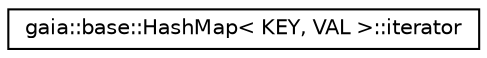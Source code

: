 digraph G
{
  edge [fontname="Helvetica",fontsize="10",labelfontname="Helvetica",labelfontsize="10"];
  node [fontname="Helvetica",fontsize="10",shape=record];
  rankdir=LR;
  Node1 [label="gaia::base::HashMap\< KEY, VAL \>::iterator",height=0.2,width=0.4,color="black", fillcolor="white", style="filled",URL="$d5/dea/classgaia_1_1base_1_1_hash_map_1_1iterator.html",tooltip="Implements the (non-const) iterator for hashmap."];
}
